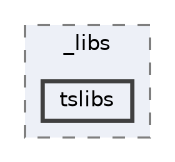 digraph "/home/jam/Research/IRES-2025/dev/src/llm-scripts/testing/hypothesis-testing/hyp-env/lib/python3.12/site-packages/pandas/_libs/tslibs"
{
 // LATEX_PDF_SIZE
  bgcolor="transparent";
  edge [fontname=Helvetica,fontsize=10,labelfontname=Helvetica,labelfontsize=10];
  node [fontname=Helvetica,fontsize=10,shape=box,height=0.2,width=0.4];
  compound=true
  subgraph clusterdir_87214e1d70ce6d841f0ff3dd3e1d620c {
    graph [ bgcolor="#edf0f7", pencolor="grey50", label="_libs", fontname=Helvetica,fontsize=10 style="filled,dashed", URL="dir_87214e1d70ce6d841f0ff3dd3e1d620c.html",tooltip=""]
  dir_e6d59254fd172c14f424492dc90a3754 [label="tslibs", fillcolor="#edf0f7", color="grey25", style="filled,bold", URL="dir_e6d59254fd172c14f424492dc90a3754.html",tooltip=""];
  }
}
